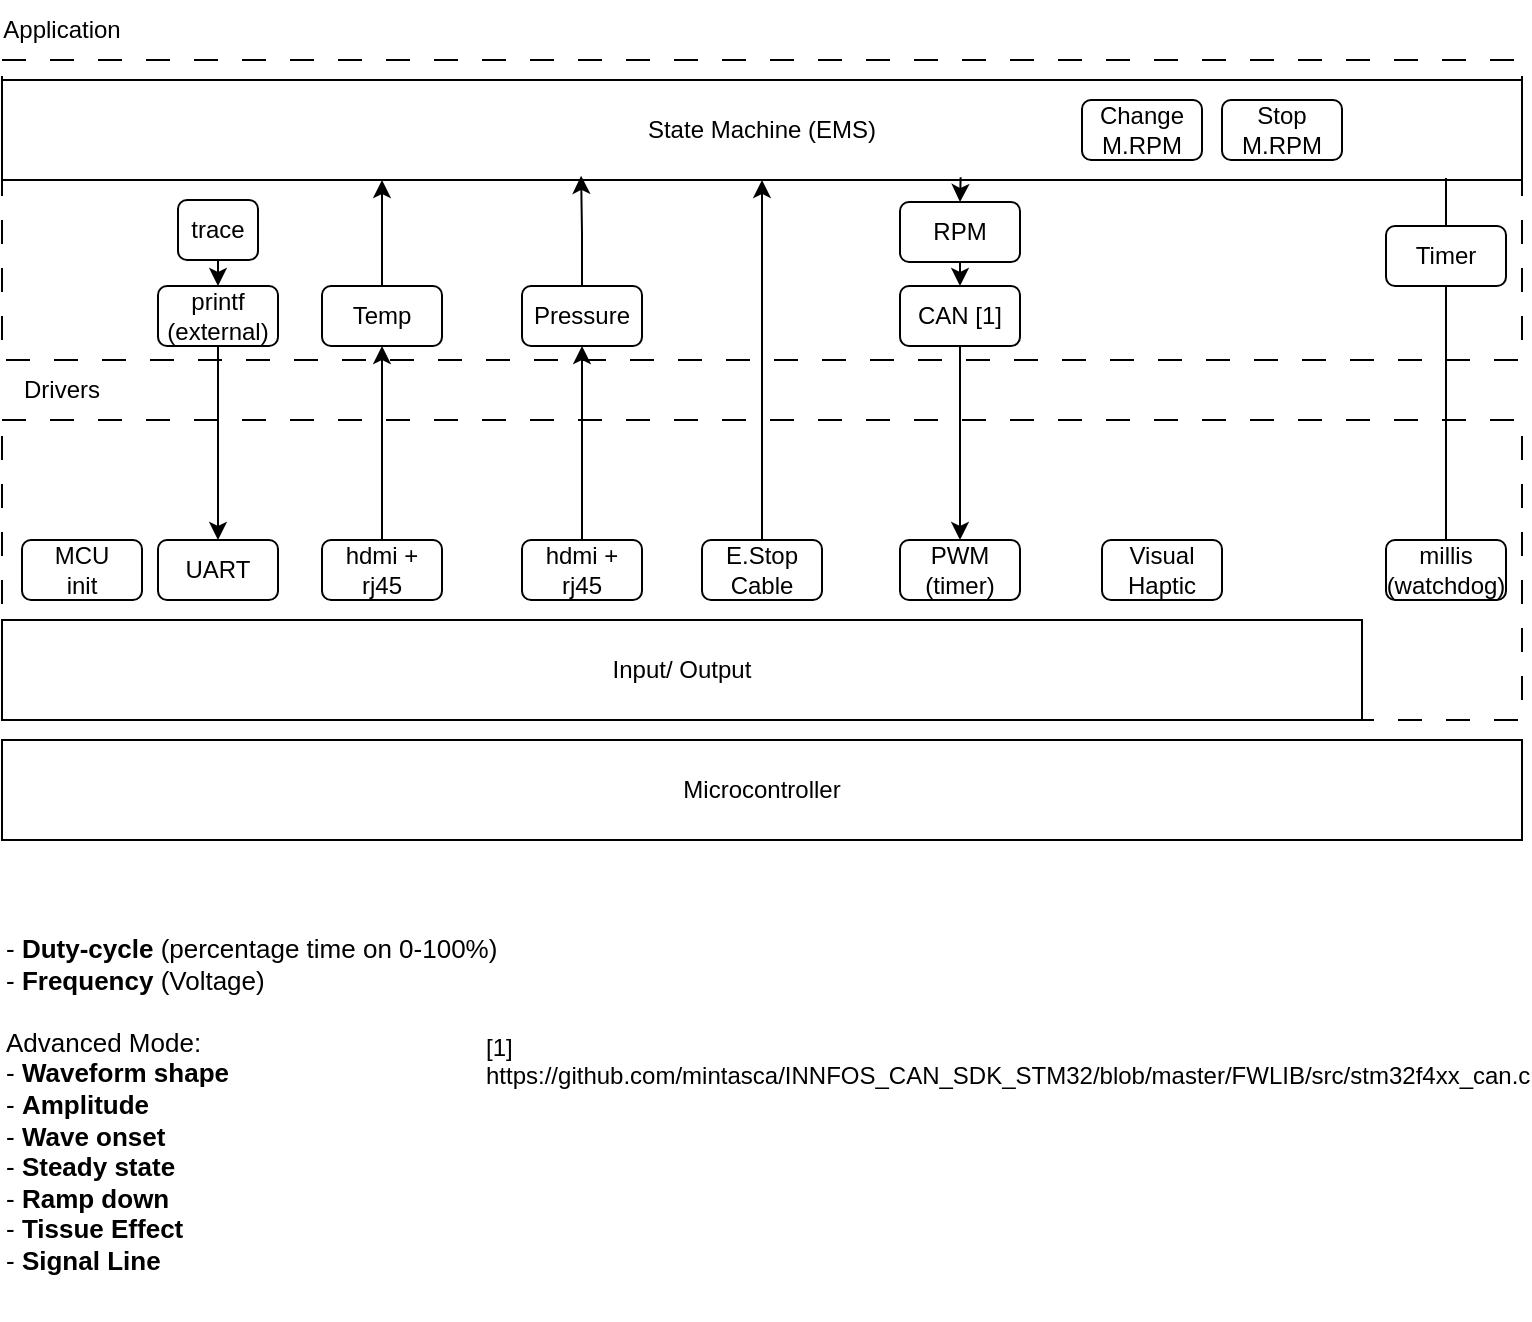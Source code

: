<mxfile version="24.4.3" type="github" pages="6">
  <diagram name="EMS" id="cyA4w0rCBu8PJxnkou6-">
    <mxGraphModel dx="962" dy="907" grid="1" gridSize="10" guides="1" tooltips="1" connect="1" arrows="1" fold="1" page="1" pageScale="1" pageWidth="850" pageHeight="1100" math="0" shadow="0">
      <root>
        <mxCell id="0" />
        <mxCell id="1" parent="0" />
        <mxCell id="47FU8AiSbH1JvdXJ44zY-2" value="" style="rounded=0;whiteSpace=wrap;html=1;dashed=1;dashPattern=12 12;" vertex="1" parent="1">
          <mxGeometry x="70" y="60" width="760" height="150" as="geometry" />
        </mxCell>
        <mxCell id="47FU8AiSbH1JvdXJ44zY-1" value="State Machine (EMS)" style="rounded=0;whiteSpace=wrap;html=1;" vertex="1" parent="1">
          <mxGeometry x="70" y="70" width="760" height="50" as="geometry" />
        </mxCell>
        <mxCell id="47FU8AiSbH1JvdXJ44zY-3" value="Application" style="text;html=1;align=center;verticalAlign=middle;whiteSpace=wrap;rounded=0;" vertex="1" parent="1">
          <mxGeometry x="70" y="30" width="60" height="30" as="geometry" />
        </mxCell>
        <mxCell id="47FU8AiSbH1JvdXJ44zY-4" value="" style="rounded=0;whiteSpace=wrap;html=1;dashed=1;dashPattern=12 12;" vertex="1" parent="1">
          <mxGeometry x="70" y="240" width="760" height="150" as="geometry" />
        </mxCell>
        <mxCell id="47FU8AiSbH1JvdXJ44zY-5" value="Input/ Output" style="rounded=0;whiteSpace=wrap;html=1;" vertex="1" parent="1">
          <mxGeometry x="70" y="340" width="680" height="50" as="geometry" />
        </mxCell>
        <mxCell id="PZ9kH1tNblT-L4yjNzcx-6" style="edgeStyle=orthogonalEdgeStyle;rounded=0;orthogonalLoop=1;jettySize=auto;html=1;exitX=0.5;exitY=0;exitDx=0;exitDy=0;entryX=0.25;entryY=1;entryDx=0;entryDy=0;" edge="1" parent="1" source="47FU8AiSbH1JvdXJ44zY-8" target="47FU8AiSbH1JvdXJ44zY-1">
          <mxGeometry relative="1" as="geometry" />
        </mxCell>
        <mxCell id="47FU8AiSbH1JvdXJ44zY-8" value="Temp" style="rounded=1;whiteSpace=wrap;html=1;" vertex="1" parent="1">
          <mxGeometry x="230" y="173" width="60" height="30" as="geometry" />
        </mxCell>
        <mxCell id="47FU8AiSbH1JvdXJ44zY-10" value="Pressure" style="rounded=1;whiteSpace=wrap;html=1;" vertex="1" parent="1">
          <mxGeometry x="330" y="173" width="60" height="30" as="geometry" />
        </mxCell>
        <mxCell id="PZ9kH1tNblT-L4yjNzcx-10" style="edgeStyle=orthogonalEdgeStyle;rounded=0;orthogonalLoop=1;jettySize=auto;html=1;exitX=0.5;exitY=1;exitDx=0;exitDy=0;entryX=0.5;entryY=0;entryDx=0;entryDy=0;" edge="1" parent="1" source="47FU8AiSbH1JvdXJ44zY-11" target="PZ9kH1tNblT-L4yjNzcx-11">
          <mxGeometry relative="1" as="geometry" />
        </mxCell>
        <mxCell id="47FU8AiSbH1JvdXJ44zY-11" value="RPM" style="rounded=1;whiteSpace=wrap;html=1;" vertex="1" parent="1">
          <mxGeometry x="519" y="131" width="60" height="30" as="geometry" />
        </mxCell>
        <mxCell id="R0_isSfU18zi0Sa-aPXJ-1" value="&lt;span style=&quot;color: rgb(0, 0, 0); font-family: Arial; font-size: 13px; font-style: normal; font-variant-ligatures: normal; font-variant-caps: normal; font-weight: normal; letter-spacing: normal; orphans: 2; text-align: left; text-indent: 0px; text-transform: none; widows: 2; word-spacing: 0px; -webkit-text-stroke-width: 0px; white-space: pre-wrap; text-decoration: none; text-decoration-skip-ink: none;&quot;&gt;- &lt;/span&gt;&lt;span style=&quot;color: rgb(0, 0, 0); font-family: Arial; font-size: 13px; font-style: normal; font-variant-ligatures: normal; font-variant-caps: normal; letter-spacing: normal; orphans: 2; text-align: left; text-indent: 0px; text-transform: none; widows: 2; word-spacing: 0px; -webkit-text-stroke-width: 0px; white-space: pre-wrap; text-decoration: none; font-weight: bold; text-decoration-skip-ink: none;&quot;&gt;Duty-cycle&lt;/span&gt;&lt;span style=&quot;color: rgb(0, 0, 0); font-family: Arial; font-size: 13px; font-style: normal; font-variant-ligatures: normal; font-variant-caps: normal; font-weight: normal; letter-spacing: normal; orphans: 2; text-align: left; text-indent: 0px; text-transform: none; widows: 2; word-spacing: 0px; -webkit-text-stroke-width: 0px; white-space: pre-wrap; text-decoration: none; text-decoration-skip-ink: none;&quot;&gt; (percentage time on 0-100%)&#xa;- &lt;/span&gt;&lt;span style=&quot;color: rgb(0, 0, 0); font-family: Arial; font-size: 13px; font-style: normal; font-variant-ligatures: normal; font-variant-caps: normal; letter-spacing: normal; orphans: 2; text-align: left; text-indent: 0px; text-transform: none; widows: 2; word-spacing: 0px; -webkit-text-stroke-width: 0px; white-space: pre-wrap; text-decoration: none; font-weight: bold; text-decoration-skip-ink: none;&quot;&gt;Frequency &lt;/span&gt;&lt;span style=&quot;color: rgb(0, 0, 0); font-family: Arial; font-size: 13px; font-style: normal; font-variant-ligatures: normal; font-variant-caps: normal; font-weight: normal; letter-spacing: normal; orphans: 2; text-align: left; text-indent: 0px; text-transform: none; widows: 2; word-spacing: 0px; -webkit-text-stroke-width: 0px; white-space: pre-wrap; text-decoration: none; text-decoration-skip-ink: none;&quot;&gt;(Voltage)&#xa;&#xa;Advanced Mode:&#xa;- &lt;/span&gt;&lt;span style=&quot;color: rgb(0, 0, 0); font-family: Arial; font-size: 13px; font-style: normal; font-variant-ligatures: normal; font-variant-caps: normal; letter-spacing: normal; orphans: 2; text-align: left; text-indent: 0px; text-transform: none; widows: 2; word-spacing: 0px; -webkit-text-stroke-width: 0px; white-space: pre-wrap; text-decoration: none; font-weight: bold; text-decoration-skip-ink: none;&quot;&gt;Waveform shape&lt;/span&gt;&lt;span style=&quot;color: rgb(0, 0, 0); font-family: Arial; font-size: 13px; font-style: normal; font-variant-ligatures: normal; font-variant-caps: normal; font-weight: normal; letter-spacing: normal; orphans: 2; text-align: left; text-indent: 0px; text-transform: none; widows: 2; word-spacing: 0px; -webkit-text-stroke-width: 0px; white-space: pre-wrap; text-decoration: none; text-decoration-skip-ink: none;&quot;&gt;&#xa;- &lt;/span&gt;&lt;span style=&quot;color: rgb(0, 0, 0); font-family: Arial; font-size: 13px; font-style: normal; font-variant-ligatures: normal; font-variant-caps: normal; letter-spacing: normal; orphans: 2; text-align: left; text-indent: 0px; text-transform: none; widows: 2; word-spacing: 0px; -webkit-text-stroke-width: 0px; white-space: pre-wrap; text-decoration: none; font-weight: bold; text-decoration-skip-ink: none;&quot;&gt;Amplitude&lt;/span&gt;&lt;span style=&quot;color: rgb(0, 0, 0); font-family: Arial; font-size: 13px; font-style: normal; font-variant-ligatures: normal; font-variant-caps: normal; font-weight: normal; letter-spacing: normal; orphans: 2; text-align: left; text-indent: 0px; text-transform: none; widows: 2; word-spacing: 0px; -webkit-text-stroke-width: 0px; white-space: pre-wrap; text-decoration: none; text-decoration-skip-ink: none;&quot;&gt;&#xa;- &lt;/span&gt;&lt;span style=&quot;color: rgb(0, 0, 0); font-family: Arial; font-size: 13px; font-style: normal; font-variant-ligatures: normal; font-variant-caps: normal; letter-spacing: normal; orphans: 2; text-align: left; text-indent: 0px; text-transform: none; widows: 2; word-spacing: 0px; -webkit-text-stroke-width: 0px; white-space: pre-wrap; text-decoration: none; font-weight: bold; text-decoration-skip-ink: none;&quot;&gt;Wave onset&lt;/span&gt;&lt;span style=&quot;color: rgb(0, 0, 0); font-family: Arial; font-size: 13px; font-style: normal; font-variant-ligatures: normal; font-variant-caps: normal; font-weight: normal; letter-spacing: normal; orphans: 2; text-align: left; text-indent: 0px; text-transform: none; widows: 2; word-spacing: 0px; -webkit-text-stroke-width: 0px; white-space: pre-wrap; text-decoration: none; text-decoration-skip-ink: none;&quot;&gt;&#xa;- &lt;/span&gt;&lt;span style=&quot;color: rgb(0, 0, 0); font-family: Arial; font-size: 13px; font-style: normal; font-variant-ligatures: normal; font-variant-caps: normal; letter-spacing: normal; orphans: 2; text-align: left; text-indent: 0px; text-transform: none; widows: 2; word-spacing: 0px; -webkit-text-stroke-width: 0px; white-space: pre-wrap; text-decoration: none; font-weight: bold; text-decoration-skip-ink: none;&quot;&gt;Steady state&lt;/span&gt;&lt;span style=&quot;color: rgb(0, 0, 0); font-family: Arial; font-size: 13px; font-style: normal; font-variant-ligatures: normal; font-variant-caps: normal; font-weight: normal; letter-spacing: normal; orphans: 2; text-align: left; text-indent: 0px; text-transform: none; widows: 2; word-spacing: 0px; -webkit-text-stroke-width: 0px; white-space: pre-wrap; text-decoration: none; text-decoration-skip-ink: none;&quot;&gt;&#xa;- &lt;/span&gt;&lt;span style=&quot;color: rgb(0, 0, 0); font-family: Arial; font-size: 13px; font-style: normal; font-variant-ligatures: normal; font-variant-caps: normal; letter-spacing: normal; orphans: 2; text-align: left; text-indent: 0px; text-transform: none; widows: 2; word-spacing: 0px; -webkit-text-stroke-width: 0px; white-space: pre-wrap; text-decoration: none; font-weight: bold; text-decoration-skip-ink: none;&quot;&gt;Ramp down&lt;/span&gt;&lt;span style=&quot;color: rgb(0, 0, 0); font-family: Arial; font-size: 13px; font-style: normal; font-variant-ligatures: normal; font-variant-caps: normal; font-weight: normal; letter-spacing: normal; orphans: 2; text-align: left; text-indent: 0px; text-transform: none; widows: 2; word-spacing: 0px; -webkit-text-stroke-width: 0px; white-space: pre-wrap; text-decoration: none; text-decoration-skip-ink: none;&quot;&gt;&#xa;- &lt;/span&gt;&lt;span style=&quot;color: rgb(0, 0, 0); font-family: Arial; font-size: 13px; font-style: normal; font-variant-ligatures: normal; font-variant-caps: normal; letter-spacing: normal; orphans: 2; text-align: left; text-indent: 0px; text-transform: none; widows: 2; word-spacing: 0px; -webkit-text-stroke-width: 0px; white-space: pre-wrap; text-decoration: none; font-weight: bold; text-decoration-skip-ink: none;&quot;&gt;Tissue Effect&lt;/span&gt;&lt;span style=&quot;color: rgb(0, 0, 0); font-family: Arial; font-size: 13px; font-style: normal; font-variant-ligatures: normal; font-variant-caps: normal; font-weight: normal; letter-spacing: normal; orphans: 2; text-align: left; text-indent: 0px; text-transform: none; widows: 2; word-spacing: 0px; -webkit-text-stroke-width: 0px; white-space: pre-wrap; text-decoration: none; text-decoration-skip-ink: none;&quot;&gt;&#xa;- &lt;/span&gt;&lt;span style=&quot;color: rgb(0, 0, 0); font-family: Arial; font-size: 13px; font-style: normal; font-variant-ligatures: normal; font-variant-caps: normal; letter-spacing: normal; orphans: 2; text-align: left; text-indent: 0px; text-transform: none; widows: 2; word-spacing: 0px; -webkit-text-stroke-width: 0px; white-space: pre-wrap; text-decoration: none; font-weight: bold; text-decoration-skip-ink: none;&quot;&gt;Signal Line&lt;/span&gt;" style="text;whiteSpace=wrap;html=1;" vertex="1" parent="1">
          <mxGeometry x="70" y="490" width="280" height="200" as="geometry" />
        </mxCell>
        <mxCell id="7s4n3tICIQENL1-LmLqA-2" value="UART" style="rounded=1;whiteSpace=wrap;html=1;" vertex="1" parent="1">
          <mxGeometry x="148" y="300" width="60" height="30" as="geometry" />
        </mxCell>
        <mxCell id="PZ9kH1tNblT-L4yjNzcx-5" style="edgeStyle=orthogonalEdgeStyle;rounded=0;orthogonalLoop=1;jettySize=auto;html=1;exitX=0.5;exitY=0;exitDx=0;exitDy=0;entryX=0.5;entryY=1;entryDx=0;entryDy=0;" edge="1" parent="1" source="7s4n3tICIQENL1-LmLqA-3" target="47FU8AiSbH1JvdXJ44zY-8">
          <mxGeometry relative="1" as="geometry" />
        </mxCell>
        <mxCell id="7s4n3tICIQENL1-LmLqA-3" value="hdmi + rj45" style="rounded=1;whiteSpace=wrap;html=1;" vertex="1" parent="1">
          <mxGeometry x="230" y="300" width="60" height="30" as="geometry" />
        </mxCell>
        <mxCell id="PZ9kH1tNblT-L4yjNzcx-7" style="edgeStyle=orthogonalEdgeStyle;rounded=0;orthogonalLoop=1;jettySize=auto;html=1;exitX=0.5;exitY=0;exitDx=0;exitDy=0;entryX=0.5;entryY=1;entryDx=0;entryDy=0;" edge="1" parent="1" source="7s4n3tICIQENL1-LmLqA-4" target="47FU8AiSbH1JvdXJ44zY-10">
          <mxGeometry relative="1" as="geometry" />
        </mxCell>
        <mxCell id="7s4n3tICIQENL1-LmLqA-4" value="hdmi + rj45" style="rounded=1;whiteSpace=wrap;html=1;" vertex="1" parent="1">
          <mxGeometry x="330" y="300" width="60" height="30" as="geometry" />
        </mxCell>
        <mxCell id="7s4n3tICIQENL1-LmLqA-5" value="PWM (timer)" style="rounded=1;whiteSpace=wrap;html=1;" vertex="1" parent="1">
          <mxGeometry x="519" y="300" width="60" height="30" as="geometry" />
        </mxCell>
        <mxCell id="7s4n3tICIQENL1-LmLqA-6" value="Visual Haptic" style="rounded=1;whiteSpace=wrap;html=1;" vertex="1" parent="1">
          <mxGeometry x="620" y="300" width="60" height="30" as="geometry" />
        </mxCell>
        <mxCell id="7s4n3tICIQENL1-LmLqA-7" value="millis&lt;div&gt;(watchdog)&lt;/div&gt;" style="rounded=1;whiteSpace=wrap;html=1;" vertex="1" parent="1">
          <mxGeometry x="762" y="300" width="60" height="30" as="geometry" />
        </mxCell>
        <mxCell id="7s4n3tICIQENL1-LmLqA-8" value="MCU&lt;div&gt;init&lt;/div&gt;" style="rounded=1;whiteSpace=wrap;html=1;" vertex="1" parent="1">
          <mxGeometry x="80" y="300" width="60" height="30" as="geometry" />
        </mxCell>
        <mxCell id="PZ9kH1tNblT-L4yjNzcx-4" style="edgeStyle=orthogonalEdgeStyle;rounded=0;orthogonalLoop=1;jettySize=auto;html=1;exitX=0.5;exitY=1;exitDx=0;exitDy=0;entryX=0.5;entryY=0;entryDx=0;entryDy=0;" edge="1" parent="1" source="PZ9kH1tNblT-L4yjNzcx-1" target="7s4n3tICIQENL1-LmLqA-2">
          <mxGeometry relative="1" as="geometry" />
        </mxCell>
        <mxCell id="PZ9kH1tNblT-L4yjNzcx-1" value="printf (external)" style="rounded=1;whiteSpace=wrap;html=1;" vertex="1" parent="1">
          <mxGeometry x="148" y="173" width="60" height="30" as="geometry" />
        </mxCell>
        <mxCell id="PZ9kH1tNblT-L4yjNzcx-3" style="edgeStyle=orthogonalEdgeStyle;rounded=0;orthogonalLoop=1;jettySize=auto;html=1;exitX=0.5;exitY=1;exitDx=0;exitDy=0;entryX=0.5;entryY=0;entryDx=0;entryDy=0;" edge="1" parent="1" source="PZ9kH1tNblT-L4yjNzcx-2" target="PZ9kH1tNblT-L4yjNzcx-1">
          <mxGeometry relative="1" as="geometry" />
        </mxCell>
        <mxCell id="PZ9kH1tNblT-L4yjNzcx-2" value="trace" style="rounded=1;whiteSpace=wrap;html=1;" vertex="1" parent="1">
          <mxGeometry x="158" y="130" width="40" height="30" as="geometry" />
        </mxCell>
        <mxCell id="PZ9kH1tNblT-L4yjNzcx-8" style="edgeStyle=orthogonalEdgeStyle;rounded=0;orthogonalLoop=1;jettySize=auto;html=1;exitX=0.5;exitY=0;exitDx=0;exitDy=0;entryX=0.381;entryY=0.958;entryDx=0;entryDy=0;entryPerimeter=0;" edge="1" parent="1" source="47FU8AiSbH1JvdXJ44zY-10" target="47FU8AiSbH1JvdXJ44zY-1">
          <mxGeometry relative="1" as="geometry" />
        </mxCell>
        <mxCell id="PZ9kH1tNblT-L4yjNzcx-9" style="edgeStyle=orthogonalEdgeStyle;rounded=0;orthogonalLoop=1;jettySize=auto;html=1;exitX=0.5;exitY=0;exitDx=0;exitDy=0;entryX=0.632;entryY=0.973;entryDx=0;entryDy=0;entryPerimeter=0;endArrow=none;endFill=0;startArrow=classic;startFill=1;" edge="1" parent="1" source="47FU8AiSbH1JvdXJ44zY-11">
          <mxGeometry relative="1" as="geometry">
            <mxPoint x="549.32" y="118.65" as="targetPoint" />
          </mxGeometry>
        </mxCell>
        <mxCell id="PZ9kH1tNblT-L4yjNzcx-13" style="edgeStyle=orthogonalEdgeStyle;rounded=0;orthogonalLoop=1;jettySize=auto;html=1;exitX=0.5;exitY=1;exitDx=0;exitDy=0;entryX=0.5;entryY=0;entryDx=0;entryDy=0;" edge="1" parent="1" source="PZ9kH1tNblT-L4yjNzcx-11" target="7s4n3tICIQENL1-LmLqA-5">
          <mxGeometry relative="1" as="geometry" />
        </mxCell>
        <mxCell id="PZ9kH1tNblT-L4yjNzcx-11" value="CAN [1]" style="rounded=1;whiteSpace=wrap;html=1;" vertex="1" parent="1">
          <mxGeometry x="519" y="173" width="60" height="30" as="geometry" />
        </mxCell>
        <UserObject label="[1] https://github.com/mintasca/INNFOS_CAN_SDK_STM32/blob/master/FWLIB/src/stm32f4xx_can.c" link="https://github.com/mintasca/INNFOS_CAN_SDK_STM32/blob/master/FWLIB/src/stm32f4xx_can.c" id="PZ9kH1tNblT-L4yjNzcx-14">
          <mxCell style="text;whiteSpace=wrap;" vertex="1" parent="1">
            <mxGeometry x="310" y="540" width="290" height="40" as="geometry" />
          </mxCell>
        </UserObject>
        <mxCell id="PZ9kH1tNblT-L4yjNzcx-16" style="edgeStyle=orthogonalEdgeStyle;rounded=0;orthogonalLoop=1;jettySize=auto;html=1;exitX=0.5;exitY=0;exitDx=0;exitDy=0;entryX=0.5;entryY=1;entryDx=0;entryDy=0;" edge="1" parent="1" source="PZ9kH1tNblT-L4yjNzcx-15" target="47FU8AiSbH1JvdXJ44zY-1">
          <mxGeometry relative="1" as="geometry" />
        </mxCell>
        <mxCell id="PZ9kH1tNblT-L4yjNzcx-15" value="E.Stop Cable" style="rounded=1;whiteSpace=wrap;html=1;" vertex="1" parent="1">
          <mxGeometry x="420" y="300" width="60" height="30" as="geometry" />
        </mxCell>
        <mxCell id="n4YTvJnVZmG-2e97IkYG-1" value="Change M.RPM" style="rounded=1;whiteSpace=wrap;html=1;" vertex="1" parent="1">
          <mxGeometry x="610" y="80" width="60" height="30" as="geometry" />
        </mxCell>
        <mxCell id="n4YTvJnVZmG-2e97IkYG-2" value="Stop M.RPM" style="rounded=1;whiteSpace=wrap;html=1;" vertex="1" parent="1">
          <mxGeometry x="680" y="80" width="60" height="30" as="geometry" />
        </mxCell>
        <mxCell id="bIJm4CyAFIbBLYHZWxH7-1" style="edgeStyle=orthogonalEdgeStyle;rounded=0;orthogonalLoop=1;jettySize=auto;html=1;exitX=0.5;exitY=1;exitDx=0;exitDy=0;endArrow=none;endFill=0;entryX=0.5;entryY=0;entryDx=0;entryDy=0;" edge="1" parent="1" source="bIJm4CyAFIbBLYHZWxH7-2" target="7s4n3tICIQENL1-LmLqA-7">
          <mxGeometry relative="1" as="geometry">
            <mxPoint x="792" y="290" as="targetPoint" />
          </mxGeometry>
        </mxCell>
        <mxCell id="bIJm4CyAFIbBLYHZWxH7-2" value="Timer" style="rounded=1;whiteSpace=wrap;html=1;" vertex="1" parent="1">
          <mxGeometry x="762" y="143" width="60" height="30" as="geometry" />
        </mxCell>
        <mxCell id="bIJm4CyAFIbBLYHZWxH7-3" style="edgeStyle=orthogonalEdgeStyle;rounded=0;orthogonalLoop=1;jettySize=auto;html=1;exitX=0.5;exitY=0;exitDx=0;exitDy=0;entryX=0.903;entryY=0.978;entryDx=0;entryDy=0;entryPerimeter=0;endArrow=none;endFill=0;" edge="1" parent="1" source="bIJm4CyAFIbBLYHZWxH7-2">
          <mxGeometry relative="1" as="geometry">
            <mxPoint x="792" y="119" as="targetPoint" />
          </mxGeometry>
        </mxCell>
        <mxCell id="bIJm4CyAFIbBLYHZWxH7-4" value="Microcontroller" style="rounded=0;whiteSpace=wrap;html=1;" vertex="1" parent="1">
          <mxGeometry x="70" y="400" width="760" height="50" as="geometry" />
        </mxCell>
        <mxCell id="9v8EaPeFx6LyK7iDBVMS-1" value="Drivers" style="text;html=1;align=center;verticalAlign=middle;whiteSpace=wrap;rounded=0;" vertex="1" parent="1">
          <mxGeometry x="70" y="210" width="60" height="30" as="geometry" />
        </mxCell>
      </root>
    </mxGraphModel>
  </diagram>
  <diagram name="RF1" id="PLb107v8hQa_kPWoYW-B" />
  <diagram name="Cameras" id="sD23rAhjxe_S_mtTa7Si">
    <mxGraphModel grid="1" page="1" gridSize="10" guides="1" tooltips="1" connect="1" arrows="1" fold="1" pageScale="1" pageWidth="850" pageHeight="1100" math="0" shadow="0">
      <root>
        <mxCell id="0ZLc6GETvlCLtsxPZf_n-0" />
        <mxCell id="0ZLc6GETvlCLtsxPZf_n-1" parent="0ZLc6GETvlCLtsxPZf_n-0" />
        <mxCell id="RyD24-bdMei6jYxTopG8-0" value="" style="rounded=0;whiteSpace=wrap;html=1;dashed=1;dashPattern=12 12;" vertex="1" parent="0ZLc6GETvlCLtsxPZf_n-1">
          <mxGeometry x="10" y="60" width="820" height="150" as="geometry" />
        </mxCell>
        <mxCell id="RyD24-bdMei6jYxTopG8-1" value="State Machine (Cameras)" style="rounded=0;whiteSpace=wrap;html=1;" vertex="1" parent="0ZLc6GETvlCLtsxPZf_n-1">
          <mxGeometry x="10" y="70" width="820" height="50" as="geometry" />
        </mxCell>
        <mxCell id="RyD24-bdMei6jYxTopG8-2" value="Application" style="text;html=1;align=center;verticalAlign=middle;whiteSpace=wrap;rounded=0;" vertex="1" parent="0ZLc6GETvlCLtsxPZf_n-1">
          <mxGeometry x="10" y="30" width="60" height="30" as="geometry" />
        </mxCell>
        <mxCell id="RyD24-bdMei6jYxTopG8-3" value="" style="rounded=0;whiteSpace=wrap;html=1;dashed=1;dashPattern=12 12;" vertex="1" parent="0ZLc6GETvlCLtsxPZf_n-1">
          <mxGeometry x="10" y="240" width="820" height="150" as="geometry" />
        </mxCell>
        <mxCell id="RyD24-bdMei6jYxTopG8-4" value="Input/ Output" style="rounded=0;whiteSpace=wrap;html=1;" vertex="1" parent="0ZLc6GETvlCLtsxPZf_n-1">
          <mxGeometry x="10" y="340" width="670" height="50" as="geometry" />
        </mxCell>
        <mxCell id="RyD24-bdMei6jYxTopG8-5" value="Duty Cycle" style="rounded=1;whiteSpace=wrap;html=1;" vertex="1" parent="0ZLc6GETvlCLtsxPZf_n-1">
          <mxGeometry x="170" y="170" width="60" height="30" as="geometry" />
        </mxCell>
        <mxCell id="RyD24-bdMei6jYxTopG8-6" value="Frequency" style="rounded=1;whiteSpace=wrap;html=1;" vertex="1" parent="0ZLc6GETvlCLtsxPZf_n-1">
          <mxGeometry x="220" y="135" width="60" height="30" as="geometry" />
        </mxCell>
        <mxCell id="RyD24-bdMei6jYxTopG8-7" value="AdSet Toggle" style="rounded=1;whiteSpace=wrap;html=1;" vertex="1" parent="0ZLc6GETvlCLtsxPZf_n-1">
          <mxGeometry x="270" y="170" width="60" height="30" as="geometry" />
        </mxCell>
        <mxCell id="RyD24-bdMei6jYxTopG8-8" value="&lt;span style=&quot;color: rgb(0, 0, 0); font-family: Arial; font-size: 13px; font-style: normal; font-variant-ligatures: normal; font-variant-caps: normal; font-weight: normal; letter-spacing: normal; orphans: 2; text-align: left; text-indent: 0px; text-transform: none; widows: 2; word-spacing: 0px; -webkit-text-stroke-width: 0px; white-space: pre-wrap; text-decoration: none; text-decoration-skip-ink: none;&quot;&gt;- &lt;/span&gt;&lt;span style=&quot;color: rgb(0, 0, 0); font-family: Arial; font-size: 13px; font-style: normal; font-variant-ligatures: normal; font-variant-caps: normal; letter-spacing: normal; orphans: 2; text-align: left; text-indent: 0px; text-transform: none; widows: 2; word-spacing: 0px; -webkit-text-stroke-width: 0px; white-space: pre-wrap; text-decoration: none; font-weight: bold; text-decoration-skip-ink: none;&quot;&gt;Duty-cycle&lt;/span&gt;&lt;span style=&quot;color: rgb(0, 0, 0); font-family: Arial; font-size: 13px; font-style: normal; font-variant-ligatures: normal; font-variant-caps: normal; font-weight: normal; letter-spacing: normal; orphans: 2; text-align: left; text-indent: 0px; text-transform: none; widows: 2; word-spacing: 0px; -webkit-text-stroke-width: 0px; white-space: pre-wrap; text-decoration: none; text-decoration-skip-ink: none;&quot;&gt; (percentage time on 0-100%)&#xa;- &lt;/span&gt;&lt;span style=&quot;color: rgb(0, 0, 0); font-family: Arial; font-size: 13px; font-style: normal; font-variant-ligatures: normal; font-variant-caps: normal; letter-spacing: normal; orphans: 2; text-align: left; text-indent: 0px; text-transform: none; widows: 2; word-spacing: 0px; -webkit-text-stroke-width: 0px; white-space: pre-wrap; text-decoration: none; font-weight: bold; text-decoration-skip-ink: none;&quot;&gt;Frequency &lt;/span&gt;&lt;span style=&quot;color: rgb(0, 0, 0); font-family: Arial; font-size: 13px; font-style: normal; font-variant-ligatures: normal; font-variant-caps: normal; font-weight: normal; letter-spacing: normal; orphans: 2; text-align: left; text-indent: 0px; text-transform: none; widows: 2; word-spacing: 0px; -webkit-text-stroke-width: 0px; white-space: pre-wrap; text-decoration: none; text-decoration-skip-ink: none;&quot;&gt;(Voltage)&#xa;&#xa;Advanced Mode:&#xa;- &lt;/span&gt;&lt;span style=&quot;color: rgb(0, 0, 0); font-family: Arial; font-size: 13px; font-style: normal; font-variant-ligatures: normal; font-variant-caps: normal; letter-spacing: normal; orphans: 2; text-align: left; text-indent: 0px; text-transform: none; widows: 2; word-spacing: 0px; -webkit-text-stroke-width: 0px; white-space: pre-wrap; text-decoration: none; font-weight: bold; text-decoration-skip-ink: none;&quot;&gt;Waveform shape&lt;/span&gt;&lt;span style=&quot;color: rgb(0, 0, 0); font-family: Arial; font-size: 13px; font-style: normal; font-variant-ligatures: normal; font-variant-caps: normal; font-weight: normal; letter-spacing: normal; orphans: 2; text-align: left; text-indent: 0px; text-transform: none; widows: 2; word-spacing: 0px; -webkit-text-stroke-width: 0px; white-space: pre-wrap; text-decoration: none; text-decoration-skip-ink: none;&quot;&gt;&#xa;- &lt;/span&gt;&lt;span style=&quot;color: rgb(0, 0, 0); font-family: Arial; font-size: 13px; font-style: normal; font-variant-ligatures: normal; font-variant-caps: normal; letter-spacing: normal; orphans: 2; text-align: left; text-indent: 0px; text-transform: none; widows: 2; word-spacing: 0px; -webkit-text-stroke-width: 0px; white-space: pre-wrap; text-decoration: none; font-weight: bold; text-decoration-skip-ink: none;&quot;&gt;Amplitude&lt;/span&gt;&lt;span style=&quot;color: rgb(0, 0, 0); font-family: Arial; font-size: 13px; font-style: normal; font-variant-ligatures: normal; font-variant-caps: normal; font-weight: normal; letter-spacing: normal; orphans: 2; text-align: left; text-indent: 0px; text-transform: none; widows: 2; word-spacing: 0px; -webkit-text-stroke-width: 0px; white-space: pre-wrap; text-decoration: none; text-decoration-skip-ink: none;&quot;&gt;&#xa;- &lt;/span&gt;&lt;span style=&quot;color: rgb(0, 0, 0); font-family: Arial; font-size: 13px; font-style: normal; font-variant-ligatures: normal; font-variant-caps: normal; letter-spacing: normal; orphans: 2; text-align: left; text-indent: 0px; text-transform: none; widows: 2; word-spacing: 0px; -webkit-text-stroke-width: 0px; white-space: pre-wrap; text-decoration: none; font-weight: bold; text-decoration-skip-ink: none;&quot;&gt;Wave onset&lt;/span&gt;&lt;span style=&quot;color: rgb(0, 0, 0); font-family: Arial; font-size: 13px; font-style: normal; font-variant-ligatures: normal; font-variant-caps: normal; font-weight: normal; letter-spacing: normal; orphans: 2; text-align: left; text-indent: 0px; text-transform: none; widows: 2; word-spacing: 0px; -webkit-text-stroke-width: 0px; white-space: pre-wrap; text-decoration: none; text-decoration-skip-ink: none;&quot;&gt;&#xa;- &lt;/span&gt;&lt;span style=&quot;color: rgb(0, 0, 0); font-family: Arial; font-size: 13px; font-style: normal; font-variant-ligatures: normal; font-variant-caps: normal; letter-spacing: normal; orphans: 2; text-align: left; text-indent: 0px; text-transform: none; widows: 2; word-spacing: 0px; -webkit-text-stroke-width: 0px; white-space: pre-wrap; text-decoration: none; font-weight: bold; text-decoration-skip-ink: none;&quot;&gt;Steady state&lt;/span&gt;&lt;span style=&quot;color: rgb(0, 0, 0); font-family: Arial; font-size: 13px; font-style: normal; font-variant-ligatures: normal; font-variant-caps: normal; font-weight: normal; letter-spacing: normal; orphans: 2; text-align: left; text-indent: 0px; text-transform: none; widows: 2; word-spacing: 0px; -webkit-text-stroke-width: 0px; white-space: pre-wrap; text-decoration: none; text-decoration-skip-ink: none;&quot;&gt;&#xa;- &lt;/span&gt;&lt;span style=&quot;color: rgb(0, 0, 0); font-family: Arial; font-size: 13px; font-style: normal; font-variant-ligatures: normal; font-variant-caps: normal; letter-spacing: normal; orphans: 2; text-align: left; text-indent: 0px; text-transform: none; widows: 2; word-spacing: 0px; -webkit-text-stroke-width: 0px; white-space: pre-wrap; text-decoration: none; font-weight: bold; text-decoration-skip-ink: none;&quot;&gt;Ramp down&lt;/span&gt;&lt;span style=&quot;color: rgb(0, 0, 0); font-family: Arial; font-size: 13px; font-style: normal; font-variant-ligatures: normal; font-variant-caps: normal; font-weight: normal; letter-spacing: normal; orphans: 2; text-align: left; text-indent: 0px; text-transform: none; widows: 2; word-spacing: 0px; -webkit-text-stroke-width: 0px; white-space: pre-wrap; text-decoration: none; text-decoration-skip-ink: none;&quot;&gt;&#xa;- &lt;/span&gt;&lt;span style=&quot;color: rgb(0, 0, 0); font-family: Arial; font-size: 13px; font-style: normal; font-variant-ligatures: normal; font-variant-caps: normal; letter-spacing: normal; orphans: 2; text-align: left; text-indent: 0px; text-transform: none; widows: 2; word-spacing: 0px; -webkit-text-stroke-width: 0px; white-space: pre-wrap; text-decoration: none; font-weight: bold; text-decoration-skip-ink: none;&quot;&gt;Tissue Effect&lt;/span&gt;&lt;span style=&quot;color: rgb(0, 0, 0); font-family: Arial; font-size: 13px; font-style: normal; font-variant-ligatures: normal; font-variant-caps: normal; font-weight: normal; letter-spacing: normal; orphans: 2; text-align: left; text-indent: 0px; text-transform: none; widows: 2; word-spacing: 0px; -webkit-text-stroke-width: 0px; white-space: pre-wrap; text-decoration: none; text-decoration-skip-ink: none;&quot;&gt;&#xa;- &lt;/span&gt;&lt;span style=&quot;color: rgb(0, 0, 0); font-family: Arial; font-size: 13px; font-style: normal; font-variant-ligatures: normal; font-variant-caps: normal; letter-spacing: normal; orphans: 2; text-align: left; text-indent: 0px; text-transform: none; widows: 2; word-spacing: 0px; -webkit-text-stroke-width: 0px; white-space: pre-wrap; text-decoration: none; font-weight: bold; text-decoration-skip-ink: none;&quot;&gt;Signal Line&lt;/span&gt;" style="text;whiteSpace=wrap;html=1;" vertex="1" parent="0ZLc6GETvlCLtsxPZf_n-1">
          <mxGeometry x="70" y="490" width="280" height="200" as="geometry" />
        </mxCell>
        <mxCell id="RyD24-bdMei6jYxTopG8-9" value="UART" style="rounded=1;whiteSpace=wrap;html=1;" vertex="1" parent="0ZLc6GETvlCLtsxPZf_n-1">
          <mxGeometry x="90" y="300" width="60" height="30" as="geometry" />
        </mxCell>
        <mxCell id="RyD24-bdMei6jYxTopG8-10" style="edgeStyle=orthogonalEdgeStyle;rounded=0;orthogonalLoop=1;jettySize=auto;html=1;entryX=0.5;entryY=0;entryDx=0;entryDy=0;endArrow=none;endFill=0;" edge="1" parent="0ZLc6GETvlCLtsxPZf_n-1" source="RyD24-bdMei6jYxTopG8-11" target="RyD24-bdMei6jYxTopG8-9">
          <mxGeometry relative="1" as="geometry" />
        </mxCell>
        <mxCell id="RyD24-bdMei6jYxTopG8-11" value="printf (external)" style="rounded=1;whiteSpace=wrap;html=1;" vertex="1" parent="0ZLc6GETvlCLtsxPZf_n-1">
          <mxGeometry x="90" y="173" width="60" height="30" as="geometry" />
        </mxCell>
        <mxCell id="RyD24-bdMei6jYxTopG8-12" style="edgeStyle=orthogonalEdgeStyle;rounded=0;orthogonalLoop=1;jettySize=auto;html=1;exitX=0.5;exitY=1;exitDx=0;exitDy=0;entryX=0.5;entryY=0;entryDx=0;entryDy=0;" edge="1" parent="0ZLc6GETvlCLtsxPZf_n-1" source="RyD24-bdMei6jYxTopG8-13" target="RyD24-bdMei6jYxTopG8-11">
          <mxGeometry relative="1" as="geometry" />
        </mxCell>
        <mxCell id="RyD24-bdMei6jYxTopG8-13" value="trace" style="rounded=1;whiteSpace=wrap;html=1;" vertex="1" parent="0ZLc6GETvlCLtsxPZf_n-1">
          <mxGeometry x="100" y="130" width="40" height="30" as="geometry" />
        </mxCell>
        <mxCell id="RyD24-bdMei6jYxTopG8-14" style="edgeStyle=orthogonalEdgeStyle;rounded=0;orthogonalLoop=1;jettySize=auto;html=1;exitX=0.5;exitY=0;exitDx=0;exitDy=0;entryX=0.5;entryY=1;entryDx=0;entryDy=0;" edge="1" parent="0ZLc6GETvlCLtsxPZf_n-1" source="RyD24-bdMei6jYxTopG8-16" target="RyD24-bdMei6jYxTopG8-5">
          <mxGeometry relative="1" as="geometry" />
        </mxCell>
        <mxCell id="RyD24-bdMei6jYxTopG8-15" style="edgeStyle=orthogonalEdgeStyle;rounded=0;orthogonalLoop=1;jettySize=auto;html=1;exitX=1;exitY=0.5;exitDx=0;exitDy=0;entryX=0.5;entryY=1;entryDx=0;entryDy=0;" edge="1" parent="0ZLc6GETvlCLtsxPZf_n-1" source="RyD24-bdMei6jYxTopG8-16" target="RyD24-bdMei6jYxTopG8-6">
          <mxGeometry relative="1" as="geometry" />
        </mxCell>
        <mxCell id="RyD24-bdMei6jYxTopG8-16" value="rj45" style="rounded=1;whiteSpace=wrap;html=1;" vertex="1" parent="0ZLc6GETvlCLtsxPZf_n-1">
          <mxGeometry x="170" y="300" width="60" height="30" as="geometry" />
        </mxCell>
        <mxCell id="RyD24-bdMei6jYxTopG8-17" style="edgeStyle=orthogonalEdgeStyle;rounded=0;orthogonalLoop=1;jettySize=auto;html=1;exitX=0.5;exitY=0;exitDx=0;exitDy=0;entryX=0.232;entryY=1.003;entryDx=0;entryDy=0;entryPerimeter=0;" edge="1" parent="0ZLc6GETvlCLtsxPZf_n-1" source="RyD24-bdMei6jYxTopG8-5" target="RyD24-bdMei6jYxTopG8-1">
          <mxGeometry relative="1" as="geometry" />
        </mxCell>
        <mxCell id="RyD24-bdMei6jYxTopG8-18" style="edgeStyle=orthogonalEdgeStyle;rounded=0;orthogonalLoop=1;jettySize=auto;html=1;exitX=0.5;exitY=0;exitDx=0;exitDy=0;entryX=0.292;entryY=0.991;entryDx=0;entryDy=0;entryPerimeter=0;" edge="1" parent="0ZLc6GETvlCLtsxPZf_n-1" source="RyD24-bdMei6jYxTopG8-6" target="RyD24-bdMei6jYxTopG8-1">
          <mxGeometry relative="1" as="geometry" />
        </mxCell>
        <mxCell id="RyD24-bdMei6jYxTopG8-19" style="edgeStyle=orthogonalEdgeStyle;rounded=0;orthogonalLoop=1;jettySize=auto;html=1;exitX=0.5;exitY=0;exitDx=0;exitDy=0;entryX=0.353;entryY=0.957;entryDx=0;entryDy=0;entryPerimeter=0;" edge="1" parent="0ZLc6GETvlCLtsxPZf_n-1" source="RyD24-bdMei6jYxTopG8-7" target="RyD24-bdMei6jYxTopG8-1">
          <mxGeometry relative="1" as="geometry" />
        </mxCell>
        <mxCell id="RyD24-bdMei6jYxTopG8-20" style="edgeStyle=orthogonalEdgeStyle;rounded=0;orthogonalLoop=1;jettySize=auto;html=1;entryX=0.5;entryY=1;entryDx=0;entryDy=0;" edge="1" parent="0ZLc6GETvlCLtsxPZf_n-1" source="RyD24-bdMei6jYxTopG8-21" target="RyD24-bdMei6jYxTopG8-7">
          <mxGeometry relative="1" as="geometry" />
        </mxCell>
        <mxCell id="RyD24-bdMei6jYxTopG8-21" value="hdmi/ rj45" style="rounded=1;whiteSpace=wrap;html=1;" vertex="1" parent="0ZLc6GETvlCLtsxPZf_n-1">
          <mxGeometry x="270" y="300" width="60" height="30" as="geometry" />
        </mxCell>
        <UserObject label="https://www.reachtech.com/products/touchscreen-display-modules/qt-embedded-touchscreen/" link="https://www.reachtech.com/products/touchscreen-display-modules/qt-embedded-touchscreen/" id="RyD24-bdMei6jYxTopG8-22">
          <mxCell style="text;whiteSpace=wrap;" vertex="1" parent="0ZLc6GETvlCLtsxPZf_n-1">
            <mxGeometry x="440" y="490" width="390" height="40" as="geometry" />
          </mxCell>
        </UserObject>
        <mxCell id="RyD24-bdMei6jYxTopG8-23" value="Recording" style="rounded=1;whiteSpace=wrap;html=1;" vertex="1" parent="0ZLc6GETvlCLtsxPZf_n-1">
          <mxGeometry x="500" y="80" width="60" height="30" as="geometry" />
        </mxCell>
        <mxCell id="RyD24-bdMei6jYxTopG8-24" value="Capture Image" style="rounded=1;whiteSpace=wrap;html=1;" vertex="1" parent="0ZLc6GETvlCLtsxPZf_n-1">
          <mxGeometry x="570" y="80" width="60" height="30" as="geometry" />
        </mxCell>
        <mxCell id="RyD24-bdMei6jYxTopG8-25" value="Power On/ Off" style="rounded=1;whiteSpace=wrap;html=1;" vertex="1" parent="0ZLc6GETvlCLtsxPZf_n-1">
          <mxGeometry x="640" y="80" width="60" height="30" as="geometry" />
        </mxCell>
        <mxCell id="RyD24-bdMei6jYxTopG8-26" value="Display Images" style="rounded=1;whiteSpace=wrap;html=1;" vertex="1" parent="0ZLc6GETvlCLtsxPZf_n-1">
          <mxGeometry x="710" y="80" width="60" height="30" as="geometry" />
        </mxCell>
        <mxCell id="RyD24-bdMei6jYxTopG8-27" style="edgeStyle=orthogonalEdgeStyle;rounded=0;orthogonalLoop=1;jettySize=auto;html=1;exitX=0.5;exitY=1;exitDx=0;exitDy=0;" edge="1" parent="0ZLc6GETvlCLtsxPZf_n-1" source="RyD24-bdMei6jYxTopG8-28" target="RyD24-bdMei6jYxTopG8-30">
          <mxGeometry relative="1" as="geometry" />
        </mxCell>
        <mxCell id="RyD24-bdMei6jYxTopG8-28" value="Adjust Waveform" style="rounded=1;whiteSpace=wrap;html=1;" vertex="1" parent="0ZLc6GETvlCLtsxPZf_n-1">
          <mxGeometry x="540" y="150" width="60" height="30" as="geometry" />
        </mxCell>
        <mxCell id="RyD24-bdMei6jYxTopG8-29" style="edgeStyle=orthogonalEdgeStyle;rounded=0;orthogonalLoop=1;jettySize=auto;html=1;exitX=0.5;exitY=0;exitDx=0;exitDy=0;entryX=0.683;entryY=1;entryDx=0;entryDy=0;entryPerimeter=0;endArrow=none;endFill=0;startArrow=classic;startFill=1;" edge="1" parent="0ZLc6GETvlCLtsxPZf_n-1" source="RyD24-bdMei6jYxTopG8-28" target="RyD24-bdMei6jYxTopG8-1">
          <mxGeometry relative="1" as="geometry" />
        </mxCell>
        <mxCell id="RyD24-bdMei6jYxTopG8-30" value="PWM (timer)" style="rounded=1;whiteSpace=wrap;html=1;" vertex="1" parent="0ZLc6GETvlCLtsxPZf_n-1">
          <mxGeometry x="540" y="290" width="60" height="30" as="geometry" />
        </mxCell>
        <mxCell id="RyD24-bdMei6jYxTopG8-31" value="LED" style="rounded=1;whiteSpace=wrap;html=1;" vertex="1" parent="0ZLc6GETvlCLtsxPZf_n-1">
          <mxGeometry x="620" y="290" width="60" height="30" as="geometry" />
        </mxCell>
        <mxCell id="RyD24-bdMei6jYxTopG8-32" value="millis&lt;div&gt;(watchdog)&lt;/div&gt;" style="rounded=1;whiteSpace=wrap;html=1;" vertex="1" parent="0ZLc6GETvlCLtsxPZf_n-1">
          <mxGeometry x="720" y="290" width="60" height="30" as="geometry" />
        </mxCell>
        <mxCell id="RyD24-bdMei6jYxTopG8-33" value="Microcontroller" style="rounded=0;whiteSpace=wrap;html=1;" vertex="1" parent="0ZLc6GETvlCLtsxPZf_n-1">
          <mxGeometry x="10" y="410" width="820" height="50" as="geometry" />
        </mxCell>
        <mxCell id="RyD24-bdMei6jYxTopG8-34" value="Drivers" style="text;html=1;align=center;verticalAlign=middle;whiteSpace=wrap;rounded=0;" vertex="1" parent="0ZLc6GETvlCLtsxPZf_n-1">
          <mxGeometry x="10" y="210" width="60" height="30" as="geometry" />
        </mxCell>
        <mxCell id="RyD24-bdMei6jYxTopG8-35" style="edgeStyle=orthogonalEdgeStyle;rounded=0;orthogonalLoop=1;jettySize=auto;html=1;exitX=0.5;exitY=1;exitDx=0;exitDy=0;endArrow=none;endFill=0;" edge="1" parent="0ZLc6GETvlCLtsxPZf_n-1" source="RyD24-bdMei6jYxTopG8-36" target="RyD24-bdMei6jYxTopG8-32">
          <mxGeometry relative="1" as="geometry" />
        </mxCell>
        <mxCell id="RyD24-bdMei6jYxTopG8-36" value="Timer" style="rounded=1;whiteSpace=wrap;html=1;" vertex="1" parent="0ZLc6GETvlCLtsxPZf_n-1">
          <mxGeometry x="720" y="143" width="60" height="30" as="geometry" />
        </mxCell>
        <mxCell id="RyD24-bdMei6jYxTopG8-37" style="edgeStyle=orthogonalEdgeStyle;rounded=0;orthogonalLoop=1;jettySize=auto;html=1;exitX=0.5;exitY=0;exitDx=0;exitDy=0;entryX=0.903;entryY=0.978;entryDx=0;entryDy=0;entryPerimeter=0;endArrow=none;endFill=0;" edge="1" parent="0ZLc6GETvlCLtsxPZf_n-1" source="RyD24-bdMei6jYxTopG8-36" target="RyD24-bdMei6jYxTopG8-1">
          <mxGeometry relative="1" as="geometry" />
        </mxCell>
        <mxCell id="RyD24-bdMei6jYxTopG8-38" value="MCU&lt;div&gt;init&lt;/div&gt;" style="rounded=1;whiteSpace=wrap;html=1;" vertex="1" parent="0ZLc6GETvlCLtsxPZf_n-1">
          <mxGeometry x="20" y="300" width="60" height="30" as="geometry" />
        </mxCell>
        <mxCell id="RyD24-bdMei6jYxTopG8-39" value="&lt;div style=&quot;text-align: justify;&quot;&gt;&lt;span style=&quot;background-color: initial;&quot;&gt;MCU =&amp;gt; MicroController Initialization [BOOT] =&amp;gt; clockrate and IO ping&lt;/span&gt;&lt;/div&gt;&lt;div style=&quot;text-align: justify;&quot;&gt;UART =&amp;gt; code sending characters to the UART line to host computer&amp;nbsp;&lt;/div&gt;&lt;div style=&quot;text-align: justify;&quot;&gt;&amp;nbsp;rj45 =&amp;gt; sends duty cycle/ Frequency from the user input (user console)&lt;/div&gt;&lt;div style=&quot;text-align: justify;&quot;&gt;hdmi =&amp;gt; touchscreen toggle from the User Console -&amp;gt; Embedded Computer&lt;/div&gt;" style="text;html=1;align=left;verticalAlign=middle;whiteSpace=wrap;rounded=0;" vertex="1" parent="0ZLc6GETvlCLtsxPZf_n-1">
          <mxGeometry x="370" y="530" width="290" height="180" as="geometry" />
        </mxCell>
        <mxCell id="RyD24-bdMei6jYxTopG8-40" value="" style="sketch=0;html=1;aspect=fixed;strokeColor=none;shadow=0;fillColor=#00000;verticalAlign=top;labelPosition=center;verticalLabelPosition=bottom;shape=mxgraph.gcp2.arrow_cycle" vertex="1" parent="0ZLc6GETvlCLtsxPZf_n-1">
          <mxGeometry x="24.21" y="150" width="31.58" height="30" as="geometry" />
        </mxCell>
      </root>
    </mxGraphModel>
  </diagram>
  <diagram name="Motors" id="b2TNzdx7_OOK0sNjQQam">
    <mxGraphModel grid="1" page="1" gridSize="10" guides="1" tooltips="1" connect="1" arrows="1" fold="1" pageScale="1" pageWidth="850" pageHeight="1100" math="0" shadow="0">
      <root>
        <mxCell id="EaX6SZnDHhq5XuS-CMEU-0" />
        <mxCell id="EaX6SZnDHhq5XuS-CMEU-1" parent="EaX6SZnDHhq5XuS-CMEU-0" />
        <mxCell id="EaX6SZnDHhq5XuS-CMEU-2" value="" style="rounded=0;whiteSpace=wrap;html=1;dashed=1;dashPattern=12 12;" vertex="1" parent="EaX6SZnDHhq5XuS-CMEU-1">
          <mxGeometry x="70" y="60" width="760" height="150" as="geometry" />
        </mxCell>
        <mxCell id="EaX6SZnDHhq5XuS-CMEU-3" value="State Machine" style="rounded=0;whiteSpace=wrap;html=1;" vertex="1" parent="EaX6SZnDHhq5XuS-CMEU-1">
          <mxGeometry x="70" y="70" width="760" height="50" as="geometry" />
        </mxCell>
        <mxCell id="EaX6SZnDHhq5XuS-CMEU-4" value="Application" style="text;html=1;align=center;verticalAlign=middle;whiteSpace=wrap;rounded=0;" vertex="1" parent="EaX6SZnDHhq5XuS-CMEU-1">
          <mxGeometry x="70" y="30" width="60" height="30" as="geometry" />
        </mxCell>
        <mxCell id="EaX6SZnDHhq5XuS-CMEU-5" value="" style="rounded=0;whiteSpace=wrap;html=1;dashed=1;dashPattern=12 12;" vertex="1" parent="EaX6SZnDHhq5XuS-CMEU-1">
          <mxGeometry x="70" y="240" width="760" height="150" as="geometry" />
        </mxCell>
        <mxCell id="EaX6SZnDHhq5XuS-CMEU-6" value="Input/ Output" style="rounded=0;whiteSpace=wrap;html=1;" vertex="1" parent="EaX6SZnDHhq5XuS-CMEU-1">
          <mxGeometry x="70" y="340" width="760" height="50" as="geometry" />
        </mxCell>
        <mxCell id="EaX6SZnDHhq5XuS-CMEU-7" value="Duty Cycle" style="rounded=1;whiteSpace=wrap;html=1;" vertex="1" parent="EaX6SZnDHhq5XuS-CMEU-1">
          <mxGeometry x="170" y="170" width="60" height="30" as="geometry" />
        </mxCell>
        <mxCell id="EaX6SZnDHhq5XuS-CMEU-8" value="Frequency" style="rounded=1;whiteSpace=wrap;html=1;" vertex="1" parent="EaX6SZnDHhq5XuS-CMEU-1">
          <mxGeometry x="220" y="130" width="60" height="30" as="geometry" />
        </mxCell>
        <mxCell id="EaX6SZnDHhq5XuS-CMEU-9" value="AdSet Toggle" style="rounded=1;whiteSpace=wrap;html=1;" vertex="1" parent="EaX6SZnDHhq5XuS-CMEU-1">
          <mxGeometry x="270" y="170" width="60" height="30" as="geometry" />
        </mxCell>
        <mxCell id="EaX6SZnDHhq5XuS-CMEU-10" value="&lt;span style=&quot;color: rgb(0, 0, 0); font-family: Arial; font-size: 13px; font-style: normal; font-variant-ligatures: normal; font-variant-caps: normal; font-weight: normal; letter-spacing: normal; orphans: 2; text-align: left; text-indent: 0px; text-transform: none; widows: 2; word-spacing: 0px; -webkit-text-stroke-width: 0px; white-space: pre-wrap; text-decoration: none; text-decoration-skip-ink: none;&quot;&gt;- &lt;/span&gt;&lt;span style=&quot;color: rgb(0, 0, 0); font-family: Arial; font-size: 13px; font-style: normal; font-variant-ligatures: normal; font-variant-caps: normal; letter-spacing: normal; orphans: 2; text-align: left; text-indent: 0px; text-transform: none; widows: 2; word-spacing: 0px; -webkit-text-stroke-width: 0px; white-space: pre-wrap; text-decoration: none; font-weight: bold; text-decoration-skip-ink: none;&quot;&gt;Duty-cycle&lt;/span&gt;&lt;span style=&quot;color: rgb(0, 0, 0); font-family: Arial; font-size: 13px; font-style: normal; font-variant-ligatures: normal; font-variant-caps: normal; font-weight: normal; letter-spacing: normal; orphans: 2; text-align: left; text-indent: 0px; text-transform: none; widows: 2; word-spacing: 0px; -webkit-text-stroke-width: 0px; white-space: pre-wrap; text-decoration: none; text-decoration-skip-ink: none;&quot;&gt; (percentage time on 0-100%)&#xa;- &lt;/span&gt;&lt;span style=&quot;color: rgb(0, 0, 0); font-family: Arial; font-size: 13px; font-style: normal; font-variant-ligatures: normal; font-variant-caps: normal; letter-spacing: normal; orphans: 2; text-align: left; text-indent: 0px; text-transform: none; widows: 2; word-spacing: 0px; -webkit-text-stroke-width: 0px; white-space: pre-wrap; text-decoration: none; font-weight: bold; text-decoration-skip-ink: none;&quot;&gt;Frequency &lt;/span&gt;&lt;span style=&quot;color: rgb(0, 0, 0); font-family: Arial; font-size: 13px; font-style: normal; font-variant-ligatures: normal; font-variant-caps: normal; font-weight: normal; letter-spacing: normal; orphans: 2; text-align: left; text-indent: 0px; text-transform: none; widows: 2; word-spacing: 0px; -webkit-text-stroke-width: 0px; white-space: pre-wrap; text-decoration: none; text-decoration-skip-ink: none;&quot;&gt;(Voltage)&#xa;&#xa;Advanced Mode:&#xa;- &lt;/span&gt;&lt;span style=&quot;color: rgb(0, 0, 0); font-family: Arial; font-size: 13px; font-style: normal; font-variant-ligatures: normal; font-variant-caps: normal; letter-spacing: normal; orphans: 2; text-align: left; text-indent: 0px; text-transform: none; widows: 2; word-spacing: 0px; -webkit-text-stroke-width: 0px; white-space: pre-wrap; text-decoration: none; font-weight: bold; text-decoration-skip-ink: none;&quot;&gt;Waveform shape&lt;/span&gt;&lt;span style=&quot;color: rgb(0, 0, 0); font-family: Arial; font-size: 13px; font-style: normal; font-variant-ligatures: normal; font-variant-caps: normal; font-weight: normal; letter-spacing: normal; orphans: 2; text-align: left; text-indent: 0px; text-transform: none; widows: 2; word-spacing: 0px; -webkit-text-stroke-width: 0px; white-space: pre-wrap; text-decoration: none; text-decoration-skip-ink: none;&quot;&gt;&#xa;- &lt;/span&gt;&lt;span style=&quot;color: rgb(0, 0, 0); font-family: Arial; font-size: 13px; font-style: normal; font-variant-ligatures: normal; font-variant-caps: normal; letter-spacing: normal; orphans: 2; text-align: left; text-indent: 0px; text-transform: none; widows: 2; word-spacing: 0px; -webkit-text-stroke-width: 0px; white-space: pre-wrap; text-decoration: none; font-weight: bold; text-decoration-skip-ink: none;&quot;&gt;Amplitude&lt;/span&gt;&lt;span style=&quot;color: rgb(0, 0, 0); font-family: Arial; font-size: 13px; font-style: normal; font-variant-ligatures: normal; font-variant-caps: normal; font-weight: normal; letter-spacing: normal; orphans: 2; text-align: left; text-indent: 0px; text-transform: none; widows: 2; word-spacing: 0px; -webkit-text-stroke-width: 0px; white-space: pre-wrap; text-decoration: none; text-decoration-skip-ink: none;&quot;&gt;&#xa;- &lt;/span&gt;&lt;span style=&quot;color: rgb(0, 0, 0); font-family: Arial; font-size: 13px; font-style: normal; font-variant-ligatures: normal; font-variant-caps: normal; letter-spacing: normal; orphans: 2; text-align: left; text-indent: 0px; text-transform: none; widows: 2; word-spacing: 0px; -webkit-text-stroke-width: 0px; white-space: pre-wrap; text-decoration: none; font-weight: bold; text-decoration-skip-ink: none;&quot;&gt;Wave onset&lt;/span&gt;&lt;span style=&quot;color: rgb(0, 0, 0); font-family: Arial; font-size: 13px; font-style: normal; font-variant-ligatures: normal; font-variant-caps: normal; font-weight: normal; letter-spacing: normal; orphans: 2; text-align: left; text-indent: 0px; text-transform: none; widows: 2; word-spacing: 0px; -webkit-text-stroke-width: 0px; white-space: pre-wrap; text-decoration: none; text-decoration-skip-ink: none;&quot;&gt;&#xa;- &lt;/span&gt;&lt;span style=&quot;color: rgb(0, 0, 0); font-family: Arial; font-size: 13px; font-style: normal; font-variant-ligatures: normal; font-variant-caps: normal; letter-spacing: normal; orphans: 2; text-align: left; text-indent: 0px; text-transform: none; widows: 2; word-spacing: 0px; -webkit-text-stroke-width: 0px; white-space: pre-wrap; text-decoration: none; font-weight: bold; text-decoration-skip-ink: none;&quot;&gt;Steady state&lt;/span&gt;&lt;span style=&quot;color: rgb(0, 0, 0); font-family: Arial; font-size: 13px; font-style: normal; font-variant-ligatures: normal; font-variant-caps: normal; font-weight: normal; letter-spacing: normal; orphans: 2; text-align: left; text-indent: 0px; text-transform: none; widows: 2; word-spacing: 0px; -webkit-text-stroke-width: 0px; white-space: pre-wrap; text-decoration: none; text-decoration-skip-ink: none;&quot;&gt;&#xa;- &lt;/span&gt;&lt;span style=&quot;color: rgb(0, 0, 0); font-family: Arial; font-size: 13px; font-style: normal; font-variant-ligatures: normal; font-variant-caps: normal; letter-spacing: normal; orphans: 2; text-align: left; text-indent: 0px; text-transform: none; widows: 2; word-spacing: 0px; -webkit-text-stroke-width: 0px; white-space: pre-wrap; text-decoration: none; font-weight: bold; text-decoration-skip-ink: none;&quot;&gt;Ramp down&lt;/span&gt;&lt;span style=&quot;color: rgb(0, 0, 0); font-family: Arial; font-size: 13px; font-style: normal; font-variant-ligatures: normal; font-variant-caps: normal; font-weight: normal; letter-spacing: normal; orphans: 2; text-align: left; text-indent: 0px; text-transform: none; widows: 2; word-spacing: 0px; -webkit-text-stroke-width: 0px; white-space: pre-wrap; text-decoration: none; text-decoration-skip-ink: none;&quot;&gt;&#xa;- &lt;/span&gt;&lt;span style=&quot;color: rgb(0, 0, 0); font-family: Arial; font-size: 13px; font-style: normal; font-variant-ligatures: normal; font-variant-caps: normal; letter-spacing: normal; orphans: 2; text-align: left; text-indent: 0px; text-transform: none; widows: 2; word-spacing: 0px; -webkit-text-stroke-width: 0px; white-space: pre-wrap; text-decoration: none; font-weight: bold; text-decoration-skip-ink: none;&quot;&gt;Tissue Effect&lt;/span&gt;&lt;span style=&quot;color: rgb(0, 0, 0); font-family: Arial; font-size: 13px; font-style: normal; font-variant-ligatures: normal; font-variant-caps: normal; font-weight: normal; letter-spacing: normal; orphans: 2; text-align: left; text-indent: 0px; text-transform: none; widows: 2; word-spacing: 0px; -webkit-text-stroke-width: 0px; white-space: pre-wrap; text-decoration: none; text-decoration-skip-ink: none;&quot;&gt;&#xa;- &lt;/span&gt;&lt;span style=&quot;color: rgb(0, 0, 0); font-family: Arial; font-size: 13px; font-style: normal; font-variant-ligatures: normal; font-variant-caps: normal; letter-spacing: normal; orphans: 2; text-align: left; text-indent: 0px; text-transform: none; widows: 2; word-spacing: 0px; -webkit-text-stroke-width: 0px; white-space: pre-wrap; text-decoration: none; font-weight: bold; text-decoration-skip-ink: none;&quot;&gt;Signal Line&lt;/span&gt;" style="text;whiteSpace=wrap;html=1;" vertex="1" parent="EaX6SZnDHhq5XuS-CMEU-1">
          <mxGeometry x="-10" y="490" width="280" height="200" as="geometry" />
        </mxCell>
      </root>
    </mxGraphModel>
  </diagram>
  <diagram name="UserConsole" id="tbtGi5Sp5yYy6Q7oV7-5">
    <mxGraphModel grid="1" page="1" gridSize="10" guides="1" tooltips="1" connect="1" arrows="1" fold="1" pageScale="1" pageWidth="850" pageHeight="1100" math="0" shadow="0">
      <root>
        <mxCell id="L0dcrBX1Qlk_KBXRuq79-0" />
        <mxCell id="L0dcrBX1Qlk_KBXRuq79-1" parent="L0dcrBX1Qlk_KBXRuq79-0" />
        <mxCell id="L0dcrBX1Qlk_KBXRuq79-2" value="" style="rounded=0;whiteSpace=wrap;html=1;dashed=1;dashPattern=12 12;" vertex="1" parent="L0dcrBX1Qlk_KBXRuq79-1">
          <mxGeometry x="70" y="60" width="760" height="150" as="geometry" />
        </mxCell>
        <mxCell id="L0dcrBX1Qlk_KBXRuq79-3" value="State Machine" style="rounded=0;whiteSpace=wrap;html=1;" vertex="1" parent="L0dcrBX1Qlk_KBXRuq79-1">
          <mxGeometry x="70" y="70" width="760" height="50" as="geometry" />
        </mxCell>
        <mxCell id="L0dcrBX1Qlk_KBXRuq79-4" value="Application" style="text;html=1;align=center;verticalAlign=middle;whiteSpace=wrap;rounded=0;" vertex="1" parent="L0dcrBX1Qlk_KBXRuq79-1">
          <mxGeometry x="70" y="30" width="60" height="30" as="geometry" />
        </mxCell>
        <mxCell id="L0dcrBX1Qlk_KBXRuq79-5" value="" style="rounded=0;whiteSpace=wrap;html=1;dashed=1;dashPattern=12 12;" vertex="1" parent="L0dcrBX1Qlk_KBXRuq79-1">
          <mxGeometry x="70" y="240" width="760" height="150" as="geometry" />
        </mxCell>
        <mxCell id="L0dcrBX1Qlk_KBXRuq79-6" value="Input/ Output" style="rounded=0;whiteSpace=wrap;html=1;" vertex="1" parent="L0dcrBX1Qlk_KBXRuq79-1">
          <mxGeometry x="70" y="340" width="760" height="50" as="geometry" />
        </mxCell>
        <mxCell id="L0dcrBX1Qlk_KBXRuq79-7" value="Duty Cycle" style="rounded=1;whiteSpace=wrap;html=1;" vertex="1" parent="L0dcrBX1Qlk_KBXRuq79-1">
          <mxGeometry x="170" y="170" width="60" height="30" as="geometry" />
        </mxCell>
        <mxCell id="L0dcrBX1Qlk_KBXRuq79-8" value="Frequency" style="rounded=1;whiteSpace=wrap;html=1;" vertex="1" parent="L0dcrBX1Qlk_KBXRuq79-1">
          <mxGeometry x="220" y="130" width="60" height="30" as="geometry" />
        </mxCell>
        <mxCell id="L0dcrBX1Qlk_KBXRuq79-9" value="AdSet Toggle" style="rounded=1;whiteSpace=wrap;html=1;" vertex="1" parent="L0dcrBX1Qlk_KBXRuq79-1">
          <mxGeometry x="270" y="170" width="60" height="30" as="geometry" />
        </mxCell>
        <mxCell id="L0dcrBX1Qlk_KBXRuq79-10" value="&lt;span style=&quot;color: rgb(0, 0, 0); font-family: Arial; font-size: 13px; font-style: normal; font-variant-ligatures: normal; font-variant-caps: normal; font-weight: normal; letter-spacing: normal; orphans: 2; text-align: left; text-indent: 0px; text-transform: none; widows: 2; word-spacing: 0px; -webkit-text-stroke-width: 0px; white-space: pre-wrap; text-decoration: none; text-decoration-skip-ink: none;&quot;&gt;- &lt;/span&gt;&lt;span style=&quot;color: rgb(0, 0, 0); font-family: Arial; font-size: 13px; font-style: normal; font-variant-ligatures: normal; font-variant-caps: normal; letter-spacing: normal; orphans: 2; text-align: left; text-indent: 0px; text-transform: none; widows: 2; word-spacing: 0px; -webkit-text-stroke-width: 0px; white-space: pre-wrap; text-decoration: none; font-weight: bold; text-decoration-skip-ink: none;&quot;&gt;Duty-cycle&lt;/span&gt;&lt;span style=&quot;color: rgb(0, 0, 0); font-family: Arial; font-size: 13px; font-style: normal; font-variant-ligatures: normal; font-variant-caps: normal; font-weight: normal; letter-spacing: normal; orphans: 2; text-align: left; text-indent: 0px; text-transform: none; widows: 2; word-spacing: 0px; -webkit-text-stroke-width: 0px; white-space: pre-wrap; text-decoration: none; text-decoration-skip-ink: none;&quot;&gt; (percentage time on 0-100%)&#xa;- &lt;/span&gt;&lt;span style=&quot;color: rgb(0, 0, 0); font-family: Arial; font-size: 13px; font-style: normal; font-variant-ligatures: normal; font-variant-caps: normal; letter-spacing: normal; orphans: 2; text-align: left; text-indent: 0px; text-transform: none; widows: 2; word-spacing: 0px; -webkit-text-stroke-width: 0px; white-space: pre-wrap; text-decoration: none; font-weight: bold; text-decoration-skip-ink: none;&quot;&gt;Frequency &lt;/span&gt;&lt;span style=&quot;color: rgb(0, 0, 0); font-family: Arial; font-size: 13px; font-style: normal; font-variant-ligatures: normal; font-variant-caps: normal; font-weight: normal; letter-spacing: normal; orphans: 2; text-align: left; text-indent: 0px; text-transform: none; widows: 2; word-spacing: 0px; -webkit-text-stroke-width: 0px; white-space: pre-wrap; text-decoration: none; text-decoration-skip-ink: none;&quot;&gt;(Voltage)&#xa;&#xa;Advanced Mode:&#xa;- &lt;/span&gt;&lt;span style=&quot;color: rgb(0, 0, 0); font-family: Arial; font-size: 13px; font-style: normal; font-variant-ligatures: normal; font-variant-caps: normal; letter-spacing: normal; orphans: 2; text-align: left; text-indent: 0px; text-transform: none; widows: 2; word-spacing: 0px; -webkit-text-stroke-width: 0px; white-space: pre-wrap; text-decoration: none; font-weight: bold; text-decoration-skip-ink: none;&quot;&gt;Waveform shape&lt;/span&gt;&lt;span style=&quot;color: rgb(0, 0, 0); font-family: Arial; font-size: 13px; font-style: normal; font-variant-ligatures: normal; font-variant-caps: normal; font-weight: normal; letter-spacing: normal; orphans: 2; text-align: left; text-indent: 0px; text-transform: none; widows: 2; word-spacing: 0px; -webkit-text-stroke-width: 0px; white-space: pre-wrap; text-decoration: none; text-decoration-skip-ink: none;&quot;&gt;&#xa;- &lt;/span&gt;&lt;span style=&quot;color: rgb(0, 0, 0); font-family: Arial; font-size: 13px; font-style: normal; font-variant-ligatures: normal; font-variant-caps: normal; letter-spacing: normal; orphans: 2; text-align: left; text-indent: 0px; text-transform: none; widows: 2; word-spacing: 0px; -webkit-text-stroke-width: 0px; white-space: pre-wrap; text-decoration: none; font-weight: bold; text-decoration-skip-ink: none;&quot;&gt;Amplitude&lt;/span&gt;&lt;span style=&quot;color: rgb(0, 0, 0); font-family: Arial; font-size: 13px; font-style: normal; font-variant-ligatures: normal; font-variant-caps: normal; font-weight: normal; letter-spacing: normal; orphans: 2; text-align: left; text-indent: 0px; text-transform: none; widows: 2; word-spacing: 0px; -webkit-text-stroke-width: 0px; white-space: pre-wrap; text-decoration: none; text-decoration-skip-ink: none;&quot;&gt;&#xa;- &lt;/span&gt;&lt;span style=&quot;color: rgb(0, 0, 0); font-family: Arial; font-size: 13px; font-style: normal; font-variant-ligatures: normal; font-variant-caps: normal; letter-spacing: normal; orphans: 2; text-align: left; text-indent: 0px; text-transform: none; widows: 2; word-spacing: 0px; -webkit-text-stroke-width: 0px; white-space: pre-wrap; text-decoration: none; font-weight: bold; text-decoration-skip-ink: none;&quot;&gt;Wave onset&lt;/span&gt;&lt;span style=&quot;color: rgb(0, 0, 0); font-family: Arial; font-size: 13px; font-style: normal; font-variant-ligatures: normal; font-variant-caps: normal; font-weight: normal; letter-spacing: normal; orphans: 2; text-align: left; text-indent: 0px; text-transform: none; widows: 2; word-spacing: 0px; -webkit-text-stroke-width: 0px; white-space: pre-wrap; text-decoration: none; text-decoration-skip-ink: none;&quot;&gt;&#xa;- &lt;/span&gt;&lt;span style=&quot;color: rgb(0, 0, 0); font-family: Arial; font-size: 13px; font-style: normal; font-variant-ligatures: normal; font-variant-caps: normal; letter-spacing: normal; orphans: 2; text-align: left; text-indent: 0px; text-transform: none; widows: 2; word-spacing: 0px; -webkit-text-stroke-width: 0px; white-space: pre-wrap; text-decoration: none; font-weight: bold; text-decoration-skip-ink: none;&quot;&gt;Steady state&lt;/span&gt;&lt;span style=&quot;color: rgb(0, 0, 0); font-family: Arial; font-size: 13px; font-style: normal; font-variant-ligatures: normal; font-variant-caps: normal; font-weight: normal; letter-spacing: normal; orphans: 2; text-align: left; text-indent: 0px; text-transform: none; widows: 2; word-spacing: 0px; -webkit-text-stroke-width: 0px; white-space: pre-wrap; text-decoration: none; text-decoration-skip-ink: none;&quot;&gt;&#xa;- &lt;/span&gt;&lt;span style=&quot;color: rgb(0, 0, 0); font-family: Arial; font-size: 13px; font-style: normal; font-variant-ligatures: normal; font-variant-caps: normal; letter-spacing: normal; orphans: 2; text-align: left; text-indent: 0px; text-transform: none; widows: 2; word-spacing: 0px; -webkit-text-stroke-width: 0px; white-space: pre-wrap; text-decoration: none; font-weight: bold; text-decoration-skip-ink: none;&quot;&gt;Ramp down&lt;/span&gt;&lt;span style=&quot;color: rgb(0, 0, 0); font-family: Arial; font-size: 13px; font-style: normal; font-variant-ligatures: normal; font-variant-caps: normal; font-weight: normal; letter-spacing: normal; orphans: 2; text-align: left; text-indent: 0px; text-transform: none; widows: 2; word-spacing: 0px; -webkit-text-stroke-width: 0px; white-space: pre-wrap; text-decoration: none; text-decoration-skip-ink: none;&quot;&gt;&#xa;- &lt;/span&gt;&lt;span style=&quot;color: rgb(0, 0, 0); font-family: Arial; font-size: 13px; font-style: normal; font-variant-ligatures: normal; font-variant-caps: normal; letter-spacing: normal; orphans: 2; text-align: left; text-indent: 0px; text-transform: none; widows: 2; word-spacing: 0px; -webkit-text-stroke-width: 0px; white-space: pre-wrap; text-decoration: none; font-weight: bold; text-decoration-skip-ink: none;&quot;&gt;Tissue Effect&lt;/span&gt;&lt;span style=&quot;color: rgb(0, 0, 0); font-family: Arial; font-size: 13px; font-style: normal; font-variant-ligatures: normal; font-variant-caps: normal; font-weight: normal; letter-spacing: normal; orphans: 2; text-align: left; text-indent: 0px; text-transform: none; widows: 2; word-spacing: 0px; -webkit-text-stroke-width: 0px; white-space: pre-wrap; text-decoration: none; text-decoration-skip-ink: none;&quot;&gt;&#xa;- &lt;/span&gt;&lt;span style=&quot;color: rgb(0, 0, 0); font-family: Arial; font-size: 13px; font-style: normal; font-variant-ligatures: normal; font-variant-caps: normal; letter-spacing: normal; orphans: 2; text-align: left; text-indent: 0px; text-transform: none; widows: 2; word-spacing: 0px; -webkit-text-stroke-width: 0px; white-space: pre-wrap; text-decoration: none; font-weight: bold; text-decoration-skip-ink: none;&quot;&gt;Signal Line&lt;/span&gt;" style="text;whiteSpace=wrap;html=1;" vertex="1" parent="L0dcrBX1Qlk_KBXRuq79-1">
          <mxGeometry x="40" y="440" width="260" height="200" as="geometry" />
        </mxCell>
      </root>
    </mxGraphModel>
  </diagram>
  <diagram id="FLpEmN00D5IzGof3-rAA" name="Page-6">
    <mxGraphModel dx="818" dy="771" grid="1" gridSize="10" guides="1" tooltips="1" connect="1" arrows="1" fold="1" page="1" pageScale="1" pageWidth="850" pageHeight="1100" math="0" shadow="0">
      <root>
        <mxCell id="0" />
        <mxCell id="1" parent="0" />
        <mxCell id="rw3AhtdjaM_DlKyzIv3T-1" value="" style="rounded=1;whiteSpace=wrap;html=1;rotation=-90;" vertex="1" parent="1">
          <mxGeometry x="270" y="180" width="310" height="190" as="geometry" />
        </mxCell>
      </root>
    </mxGraphModel>
  </diagram>
</mxfile>
